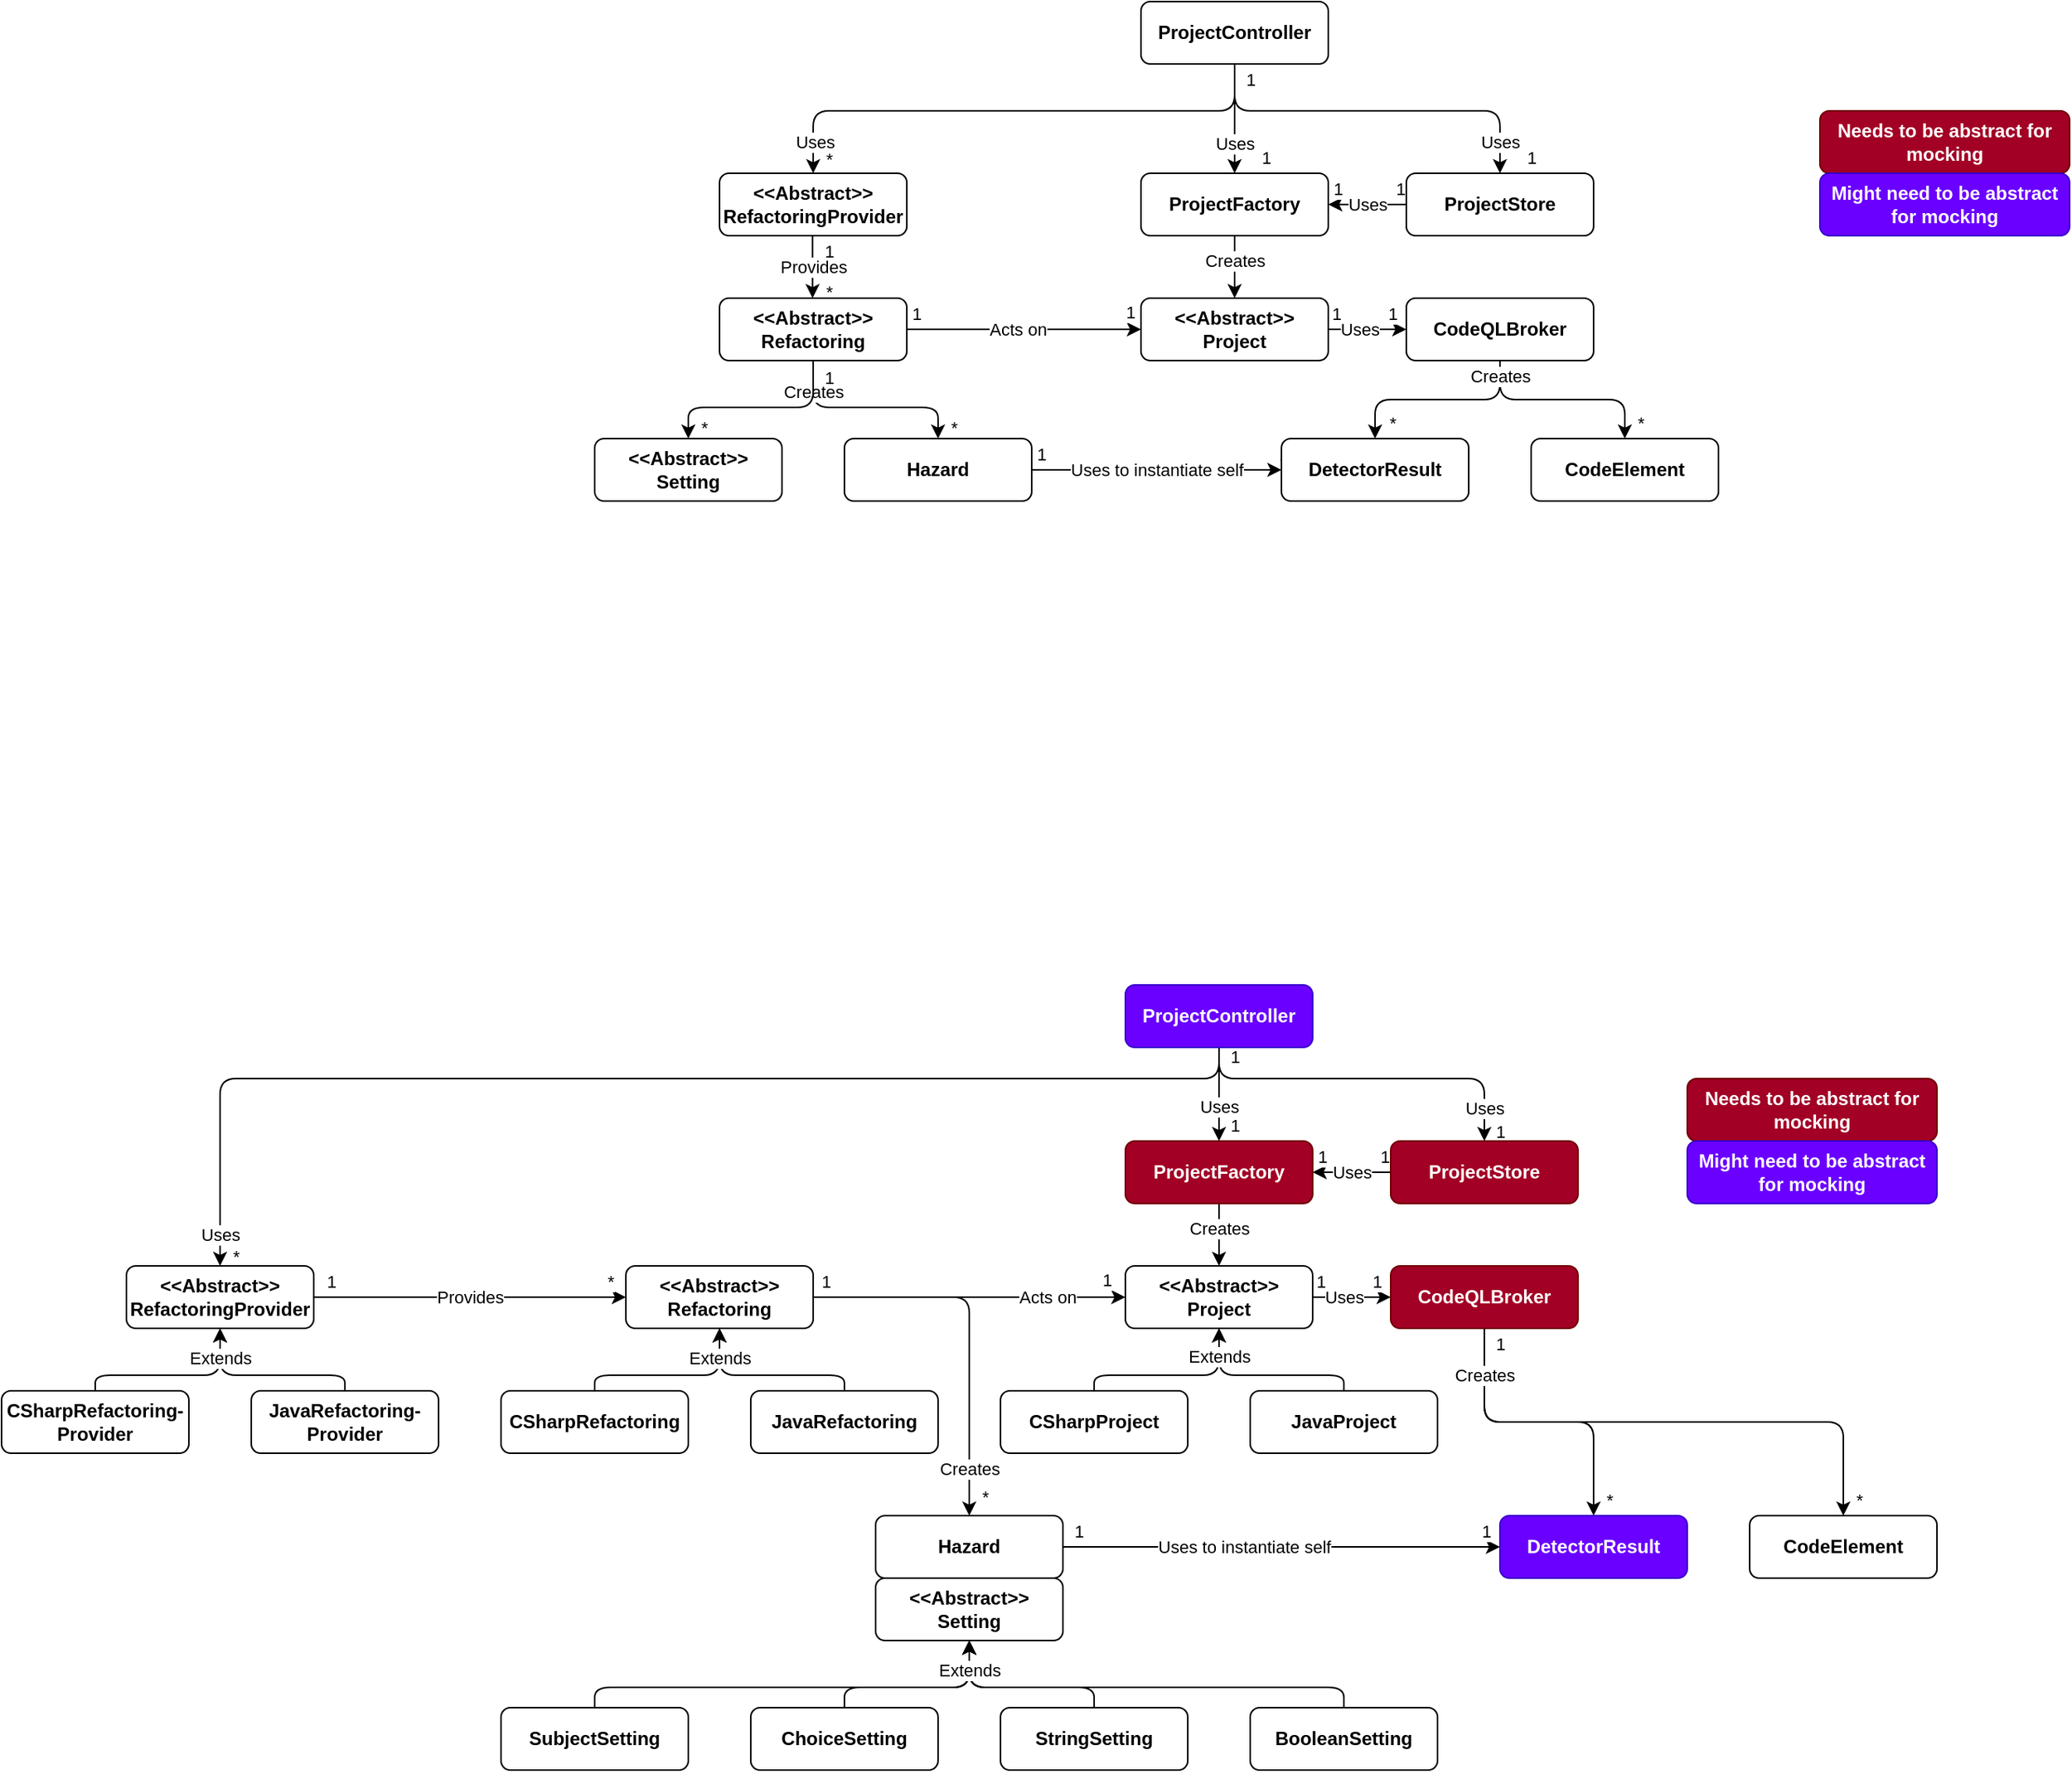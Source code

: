 <mxfile>
    <diagram id="hoA8MpjMFzkr19xr7_QY" name="Page-1">
        <mxGraphModel dx="1559" dy="448" grid="1" gridSize="10" guides="1" tooltips="1" connect="1" arrows="1" fold="1" page="0" pageScale="1" pageWidth="850" pageHeight="1100" background="none" math="0" shadow="0">
            <root>
                <mxCell id="0"/>
                <mxCell id="1" parent="0"/>
                <mxCell id="5oOLR9vKnJUAmYiZIKzD-190" style="edgeStyle=orthogonalEdgeStyle;html=1;" parent="1" source="5" target="5oOLR9vKnJUAmYiZIKzD-96" edge="1">
                    <mxGeometry relative="1" as="geometry"/>
                </mxCell>
                <mxCell id="74" value="*" style="edgeLabel;html=1;align=center;verticalAlign=middle;resizable=0;points=[];" vertex="1" connectable="0" parent="5oOLR9vKnJUAmYiZIKzD-190">
                    <mxGeometry x="0.56" y="2" relative="1" as="geometry">
                        <mxPoint x="7" y="13" as="offset"/>
                    </mxGeometry>
                </mxCell>
                <mxCell id="5oOLR9vKnJUAmYiZIKzD-191" style="edgeStyle=orthogonalEdgeStyle;html=1;" parent="1" source="5" target="5oOLR9vKnJUAmYiZIKzD-97" edge="1">
                    <mxGeometry relative="1" as="geometry"/>
                </mxCell>
                <mxCell id="5oOLR9vKnJUAmYiZIKzD-192" value="Creates" style="edgeLabel;html=1;align=center;verticalAlign=middle;resizable=0;points=[];" parent="5oOLR9vKnJUAmYiZIKzD-191" vertex="1" connectable="0">
                    <mxGeometry x="-0.889" y="1" relative="1" as="geometry">
                        <mxPoint x="-1" y="3" as="offset"/>
                    </mxGeometry>
                </mxCell>
                <mxCell id="75" value="*" style="edgeLabel;html=1;align=center;verticalAlign=middle;resizable=0;points=[];" vertex="1" connectable="0" parent="5oOLR9vKnJUAmYiZIKzD-191">
                    <mxGeometry x="0.717" y="-1" relative="1" as="geometry">
                        <mxPoint x="11" y="8" as="offset"/>
                    </mxGeometry>
                </mxCell>
                <mxCell id="5" value="&lt;b&gt;CodeQLBroker&lt;/b&gt;" style="whiteSpace=wrap;html=1;verticalAlign=middle;rounded=1;" parent="1" vertex="1">
                    <mxGeometry x="370" y="200" width="120" height="40" as="geometry"/>
                </mxCell>
                <mxCell id="19" style="edgeStyle=orthogonalEdgeStyle;html=1;entryX=0.5;entryY=0;entryDx=0;entryDy=0;" parent="1" source="6" target="16" edge="1">
                    <mxGeometry relative="1" as="geometry"/>
                </mxCell>
                <mxCell id="20" value="Uses" style="edgeLabel;html=1;align=center;verticalAlign=middle;resizable=0;points=[];rounded=1;" parent="19" vertex="1" connectable="0">
                    <mxGeometry x="-0.333" y="1" relative="1" as="geometry">
                        <mxPoint x="-1" y="27" as="offset"/>
                    </mxGeometry>
                </mxCell>
                <mxCell id="63" value="1" style="edgeLabel;html=1;align=center;verticalAlign=middle;resizable=0;points=[];" parent="19" vertex="1" connectable="0">
                    <mxGeometry x="0.644" y="1" relative="1" as="geometry">
                        <mxPoint x="19" y="2" as="offset"/>
                    </mxGeometry>
                </mxCell>
                <mxCell id="35" style="edgeStyle=orthogonalEdgeStyle;html=1;entryX=0.5;entryY=0;entryDx=0;entryDy=0;" parent="1" source="6" target="8" edge="1">
                    <mxGeometry relative="1" as="geometry">
                        <Array as="points">
                            <mxPoint x="260" y="80"/>
                            <mxPoint x="430" y="80"/>
                        </Array>
                    </mxGeometry>
                </mxCell>
                <mxCell id="38" value="Uses" style="edgeLabel;html=1;align=center;verticalAlign=middle;resizable=0;points=[];rounded=1;" parent="35" vertex="1" connectable="0">
                    <mxGeometry x="0.774" y="-1" relative="1" as="geometry">
                        <mxPoint x="1" y="7" as="offset"/>
                    </mxGeometry>
                </mxCell>
                <mxCell id="64" value="1" style="edgeLabel;html=1;align=center;verticalAlign=middle;resizable=0;points=[];" parent="35" vertex="1" connectable="0">
                    <mxGeometry x="0.942" y="-1" relative="1" as="geometry">
                        <mxPoint x="21" y="-3" as="offset"/>
                    </mxGeometry>
                </mxCell>
                <mxCell id="47" style="edgeStyle=orthogonalEdgeStyle;html=1;entryX=0.5;entryY=0;entryDx=0;entryDy=0;" parent="1" source="6" target="41" edge="1">
                    <mxGeometry relative="1" as="geometry">
                        <Array as="points">
                            <mxPoint x="260" y="80"/>
                            <mxPoint x="-10" y="80"/>
                        </Array>
                    </mxGeometry>
                </mxCell>
                <mxCell id="48" value="Uses" style="edgeLabel;html=1;align=center;verticalAlign=middle;resizable=0;points=[];" parent="47" vertex="1" connectable="0">
                    <mxGeometry x="0.898" relative="1" as="geometry">
                        <mxPoint x="1" y="-3" as="offset"/>
                    </mxGeometry>
                </mxCell>
                <mxCell id="62" value="1" style="edgeLabel;html=1;align=center;verticalAlign=middle;resizable=0;points=[];" parent="47" vertex="1" connectable="0">
                    <mxGeometry x="-0.984" relative="1" as="geometry">
                        <mxPoint x="10" y="7" as="offset"/>
                    </mxGeometry>
                </mxCell>
                <mxCell id="65" value="*" style="edgeLabel;html=1;align=center;verticalAlign=middle;resizable=0;points=[];" parent="47" vertex="1" connectable="0">
                    <mxGeometry x="0.984" y="3" relative="1" as="geometry">
                        <mxPoint x="7" y="-7" as="offset"/>
                    </mxGeometry>
                </mxCell>
                <mxCell id="6" value="&lt;b&gt;ProjectController&lt;/b&gt;" style="whiteSpace=wrap;html=1;verticalAlign=middle;rounded=1;" parent="1" vertex="1">
                    <mxGeometry x="200" y="10" width="120" height="40" as="geometry"/>
                </mxCell>
                <mxCell id="39" style="edgeStyle=orthogonalEdgeStyle;html=1;" parent="1" source="8" target="16" edge="1">
                    <mxGeometry relative="1" as="geometry"/>
                </mxCell>
                <mxCell id="40" value="Uses" style="edgeLabel;html=1;align=center;verticalAlign=middle;resizable=0;points=[];rounded=1;" parent="39" vertex="1" connectable="0">
                    <mxGeometry x="0.229" y="2" relative="1" as="geometry">
                        <mxPoint x="5" y="-2" as="offset"/>
                    </mxGeometry>
                </mxCell>
                <mxCell id="72" value="1" style="edgeLabel;html=1;align=center;verticalAlign=middle;resizable=0;points=[];" parent="39" vertex="1" connectable="0">
                    <mxGeometry x="-0.813" y="1" relative="1" as="geometry">
                        <mxPoint y="-11" as="offset"/>
                    </mxGeometry>
                </mxCell>
                <mxCell id="73" value="1" style="edgeLabel;html=1;align=center;verticalAlign=middle;resizable=0;points=[];" parent="39" vertex="1" connectable="0">
                    <mxGeometry x="0.773" y="-2" relative="1" as="geometry">
                        <mxPoint y="-8" as="offset"/>
                    </mxGeometry>
                </mxCell>
                <mxCell id="8" value="&lt;b&gt;ProjectStore&lt;/b&gt;" style="whiteSpace=wrap;html=1;verticalAlign=middle;rounded=1;" parent="1" vertex="1">
                    <mxGeometry x="370" y="120" width="120" height="40" as="geometry"/>
                </mxCell>
                <mxCell id="25" value="1" style="edgeStyle=orthogonalEdgeStyle;html=1;entryX=0;entryY=0.5;entryDx=0;entryDy=0;" parent="1" source="9" target="5" edge="1">
                    <mxGeometry relative="1" as="geometry"/>
                </mxCell>
                <mxCell id="27" value="Uses" style="edgeLabel;html=1;align=center;verticalAlign=middle;resizable=0;points=[];rounded=1;" parent="25" vertex="1" connectable="0">
                    <mxGeometry x="0.641" relative="1" as="geometry">
                        <mxPoint x="-21" as="offset"/>
                    </mxGeometry>
                </mxCell>
                <mxCell id="70" value="1" style="edgeLabel;html=1;align=center;verticalAlign=middle;resizable=0;points=[];" parent="25" vertex="1" connectable="0">
                    <mxGeometry x="-0.8" relative="1" as="geometry">
                        <mxPoint y="-10" as="offset"/>
                    </mxGeometry>
                </mxCell>
                <mxCell id="71" value="1" style="edgeLabel;html=1;align=center;verticalAlign=middle;resizable=0;points=[];" parent="25" vertex="1" connectable="0">
                    <mxGeometry x="0.627" y="-1" relative="1" as="geometry">
                        <mxPoint y="-11" as="offset"/>
                    </mxGeometry>
                </mxCell>
                <mxCell id="9" value="&lt;b&gt;&amp;lt;&amp;lt;Abstract&amp;gt;&amp;gt;&lt;br&gt;Project&lt;br&gt;&lt;/b&gt;" style="whiteSpace=wrap;html=1;verticalAlign=middle;rounded=1;" parent="1" vertex="1">
                    <mxGeometry x="200" y="200" width="120" height="40" as="geometry"/>
                </mxCell>
                <mxCell id="21" style="edgeStyle=orthogonalEdgeStyle;html=1;entryX=0.5;entryY=0;entryDx=0;entryDy=0;" parent="1" source="16" target="9" edge="1">
                    <mxGeometry relative="1" as="geometry"/>
                </mxCell>
                <mxCell id="22" value="Creates" style="edgeLabel;html=1;align=center;verticalAlign=middle;resizable=0;points=[];rounded=1;" parent="21" vertex="1" connectable="0">
                    <mxGeometry x="0.25" y="-1" relative="1" as="geometry">
                        <mxPoint x="1" y="-9" as="offset"/>
                    </mxGeometry>
                </mxCell>
                <mxCell id="16" value="&lt;b&gt;ProjectFactory&lt;/b&gt;" style="whiteSpace=wrap;html=1;verticalAlign=middle;rounded=1;" parent="1" vertex="1">
                    <mxGeometry x="200" y="120" width="120" height="40" as="geometry"/>
                </mxCell>
                <mxCell id="5oOLR9vKnJUAmYiZIKzD-193" value="1" style="edgeStyle=orthogonalEdgeStyle;html=1;entryX=0.5;entryY=0;entryDx=0;entryDy=0;" parent="1" edge="1">
                    <mxGeometry x="-0.5" y="10" relative="1" as="geometry">
                        <mxPoint x="-10.4" y="160" as="sourcePoint"/>
                        <mxPoint x="-10.4" y="200" as="targetPoint"/>
                        <mxPoint as="offset"/>
                    </mxGeometry>
                </mxCell>
                <mxCell id="5oOLR9vKnJUAmYiZIKzD-194" value="Provides" style="edgeLabel;html=1;align=center;verticalAlign=middle;resizable=0;points=[];" parent="5oOLR9vKnJUAmYiZIKzD-193" vertex="1" connectable="0">
                    <mxGeometry x="-0.3" relative="1" as="geometry">
                        <mxPoint y="6" as="offset"/>
                    </mxGeometry>
                </mxCell>
                <mxCell id="5oOLR9vKnJUAmYiZIKzD-195" value="*" style="edgeLabel;html=1;align=center;verticalAlign=middle;resizable=0;points=[];" parent="5oOLR9vKnJUAmYiZIKzD-193" vertex="1" connectable="0">
                    <mxGeometry x="0.806" y="1" relative="1" as="geometry">
                        <mxPoint x="9" as="offset"/>
                    </mxGeometry>
                </mxCell>
                <mxCell id="41" value="&lt;b&gt;&amp;lt;&amp;lt;Abstract&amp;gt;&amp;gt;&lt;br&gt;RefactoringProvider&lt;/b&gt;" style="whiteSpace=wrap;html=1;verticalAlign=middle;rounded=1;" parent="1" vertex="1">
                    <mxGeometry x="-70" y="120" width="120" height="40" as="geometry"/>
                </mxCell>
                <mxCell id="60" style="edgeStyle=orthogonalEdgeStyle;html=1;entryX=0;entryY=0.5;entryDx=0;entryDy=0;" parent="1" source="51" target="9" edge="1">
                    <mxGeometry relative="1" as="geometry"/>
                </mxCell>
                <mxCell id="61" value="Acts on" style="edgeLabel;html=1;align=center;verticalAlign=middle;resizable=0;points=[];" parent="60" vertex="1" connectable="0">
                    <mxGeometry x="0.167" y="-2" relative="1" as="geometry">
                        <mxPoint x="-17" y="-2" as="offset"/>
                    </mxGeometry>
                </mxCell>
                <mxCell id="68" value="1" style="edgeLabel;html=1;align=center;verticalAlign=middle;resizable=0;points=[];" parent="60" vertex="1" connectable="0">
                    <mxGeometry x="-0.92" y="-1" relative="1" as="geometry">
                        <mxPoint y="-11" as="offset"/>
                    </mxGeometry>
                </mxCell>
                <mxCell id="69" value="1" style="edgeLabel;html=1;align=center;verticalAlign=middle;resizable=0;points=[];" parent="60" vertex="1" connectable="0">
                    <mxGeometry x="0.82" y="-1" relative="1" as="geometry">
                        <mxPoint x="6" y="-12" as="offset"/>
                    </mxGeometry>
                </mxCell>
                <mxCell id="5oOLR9vKnJUAmYiZIKzD-74" style="edgeStyle=orthogonalEdgeStyle;html=1;entryX=0.5;entryY=0;entryDx=0;entryDy=0;" parent="1" source="51" target="5oOLR9vKnJUAmYiZIKzD-80" edge="1">
                    <mxGeometry relative="1" as="geometry">
                        <mxPoint x="150" y="370" as="targetPoint"/>
                        <Array as="points">
                            <mxPoint x="-10" y="270"/>
                            <mxPoint x="70" y="270"/>
                        </Array>
                    </mxGeometry>
                </mxCell>
                <mxCell id="5oOLR9vKnJUAmYiZIKzD-75" value="Creates" style="edgeLabel;html=1;align=center;verticalAlign=middle;resizable=0;points=[];" parent="5oOLR9vKnJUAmYiZIKzD-74" vertex="1" connectable="0">
                    <mxGeometry x="0.776" y="2" relative="1" as="geometry">
                        <mxPoint x="-82" y="-16" as="offset"/>
                    </mxGeometry>
                </mxCell>
                <mxCell id="5oOLR9vKnJUAmYiZIKzD-76" value="*" style="edgeLabel;html=1;align=center;verticalAlign=middle;resizable=0;points=[];" parent="5oOLR9vKnJUAmYiZIKzD-74" vertex="1" connectable="0">
                    <mxGeometry x="0.894" y="1" relative="1" as="geometry">
                        <mxPoint x="9" as="offset"/>
                    </mxGeometry>
                </mxCell>
                <mxCell id="5oOLR9vKnJUAmYiZIKzD-186" value="1" style="edgeLabel;html=1;align=center;verticalAlign=middle;resizable=0;points=[];" parent="5oOLR9vKnJUAmYiZIKzD-74" vertex="1" connectable="0">
                    <mxGeometry x="-0.919" y="-2" relative="1" as="geometry">
                        <mxPoint x="12" y="5" as="offset"/>
                    </mxGeometry>
                </mxCell>
                <mxCell id="5oOLR9vKnJUAmYiZIKzD-188" style="edgeStyle=orthogonalEdgeStyle;html=1;" parent="1" source="51" target="5oOLR9vKnJUAmYiZIKzD-79" edge="1">
                    <mxGeometry relative="1" as="geometry">
                        <Array as="points">
                            <mxPoint x="-10" y="270"/>
                            <mxPoint x="-90" y="270"/>
                        </Array>
                    </mxGeometry>
                </mxCell>
                <mxCell id="5oOLR9vKnJUAmYiZIKzD-189" value="*" style="edgeLabel;html=1;align=center;verticalAlign=middle;resizable=0;points=[];" parent="5oOLR9vKnJUAmYiZIKzD-188" vertex="1" connectable="0">
                    <mxGeometry x="0.81" y="1" relative="1" as="geometry">
                        <mxPoint x="9" y="5" as="offset"/>
                    </mxGeometry>
                </mxCell>
                <mxCell id="51" value="&lt;b&gt;&amp;lt;&amp;lt;Abstract&amp;gt;&amp;gt;&lt;br&gt;Refactoring&lt;/b&gt;" style="whiteSpace=wrap;html=1;verticalAlign=middle;rounded=1;" parent="1" vertex="1">
                    <mxGeometry x="-70" y="200" width="120" height="40" as="geometry"/>
                </mxCell>
                <mxCell id="5oOLR9vKnJUAmYiZIKzD-77" value="&lt;b&gt;Needs to be abstract for mocking&lt;/b&gt;" style="whiteSpace=wrap;html=1;verticalAlign=middle;rounded=1;fillColor=#a20025;strokeColor=#6F0000;fontColor=#ffffff;" parent="1" vertex="1">
                    <mxGeometry x="635" y="80" width="160" height="40" as="geometry"/>
                </mxCell>
                <mxCell id="5oOLR9vKnJUAmYiZIKzD-78" value="&lt;b&gt;Might need to be abstract for mocking&lt;/b&gt;" style="whiteSpace=wrap;html=1;verticalAlign=middle;rounded=1;fillColor=#6a00ff;strokeColor=#3700CC;fontColor=#ffffff;" parent="1" vertex="1">
                    <mxGeometry x="635" y="120" width="160" height="40" as="geometry"/>
                </mxCell>
                <mxCell id="5oOLR9vKnJUAmYiZIKzD-79" value="&lt;b&gt;&lt;br&gt;&amp;lt;&amp;lt;Abstract&amp;gt;&amp;gt;&lt;br&gt;Setting&lt;br&gt;&lt;br&gt;&lt;/b&gt;" style="whiteSpace=wrap;html=1;verticalAlign=middle;rounded=1;" parent="1" vertex="1">
                    <mxGeometry x="-150" y="290" width="120" height="40" as="geometry"/>
                </mxCell>
                <mxCell id="5oOLR9vKnJUAmYiZIKzD-101" style="edgeStyle=orthogonalEdgeStyle;html=1;entryX=0;entryY=0.5;entryDx=0;entryDy=0;" parent="1" source="5oOLR9vKnJUAmYiZIKzD-80" target="5oOLR9vKnJUAmYiZIKzD-96" edge="1">
                    <mxGeometry relative="1" as="geometry"/>
                </mxCell>
                <mxCell id="5oOLR9vKnJUAmYiZIKzD-102" value="Uses to instantiate self" style="edgeLabel;html=1;align=center;verticalAlign=middle;resizable=0;points=[];" parent="5oOLR9vKnJUAmYiZIKzD-101" vertex="1" connectable="0">
                    <mxGeometry x="-0.171" relative="1" as="geometry">
                        <mxPoint x="13" as="offset"/>
                    </mxGeometry>
                </mxCell>
                <mxCell id="5oOLR9vKnJUAmYiZIKzD-103" value="1" style="edgeLabel;html=1;align=center;verticalAlign=middle;resizable=0;points=[];" parent="5oOLR9vKnJUAmYiZIKzD-101" vertex="1" connectable="0">
                    <mxGeometry x="-0.93" y="2" relative="1" as="geometry">
                        <mxPoint y="-8" as="offset"/>
                    </mxGeometry>
                </mxCell>
                <mxCell id="5oOLR9vKnJUAmYiZIKzD-104" value="1" style="edgeLabel;html=1;align=center;verticalAlign=middle;resizable=0;points=[];" parent="5oOLR9vKnJUAmYiZIKzD-101" vertex="1" connectable="0">
                    <mxGeometry x="0.826" y="1" relative="1" as="geometry">
                        <mxPoint x="15" y="-9" as="offset"/>
                    </mxGeometry>
                </mxCell>
                <mxCell id="5oOLR9vKnJUAmYiZIKzD-80" value="&lt;b&gt;Hazard&lt;/b&gt;" style="whiteSpace=wrap;html=1;verticalAlign=middle;rounded=1;" parent="1" vertex="1">
                    <mxGeometry x="10" y="290" width="120" height="40" as="geometry"/>
                </mxCell>
                <mxCell id="5oOLR9vKnJUAmYiZIKzD-96" value="&lt;b&gt;DetectorResult&lt;/b&gt;" style="whiteSpace=wrap;html=1;verticalAlign=middle;rounded=1;" parent="1" vertex="1">
                    <mxGeometry x="290" y="290" width="120" height="40" as="geometry"/>
                </mxCell>
                <mxCell id="5oOLR9vKnJUAmYiZIKzD-97" value="&lt;b&gt;CodeElement&lt;/b&gt;" style="whiteSpace=wrap;html=1;verticalAlign=middle;rounded=1;" parent="1" vertex="1">
                    <mxGeometry x="450" y="290" width="120" height="40" as="geometry"/>
                </mxCell>
                <mxCell id="5oOLR9vKnJUAmYiZIKzD-108" style="edgeStyle=orthogonalEdgeStyle;html=1;entryX=0.5;entryY=0;entryDx=0;entryDy=0;" parent="1" source="5oOLR9vKnJUAmYiZIKzD-114" target="5oOLR9vKnJUAmYiZIKzD-184" edge="1">
                    <mxGeometry relative="1" as="geometry"/>
                </mxCell>
                <mxCell id="5oOLR9vKnJUAmYiZIKzD-109" value="*" style="edgeLabel;html=1;align=center;verticalAlign=middle;resizable=0;points=[];" parent="5oOLR9vKnJUAmYiZIKzD-108" vertex="1" connectable="0">
                    <mxGeometry x="0.8" y="1" relative="1" as="geometry">
                        <mxPoint x="9" y="9" as="offset"/>
                    </mxGeometry>
                </mxCell>
                <mxCell id="5oOLR9vKnJUAmYiZIKzD-110" style="edgeStyle=orthogonalEdgeStyle;html=1;entryX=0.5;entryY=0;entryDx=0;entryDy=0;" parent="1" source="5oOLR9vKnJUAmYiZIKzD-114" target="5oOLR9vKnJUAmYiZIKzD-185" edge="1">
                    <mxGeometry relative="1" as="geometry">
                        <Array as="points">
                            <mxPoint x="420" y="920"/>
                            <mxPoint x="650" y="920"/>
                        </Array>
                    </mxGeometry>
                </mxCell>
                <mxCell id="5oOLR9vKnJUAmYiZIKzD-111" value="Creates" style="edgeLabel;html=1;align=center;verticalAlign=middle;resizable=0;points=[];" parent="5oOLR9vKnJUAmYiZIKzD-110" vertex="1" connectable="0">
                    <mxGeometry x="-0.891" relative="1" as="geometry">
                        <mxPoint y="11" as="offset"/>
                    </mxGeometry>
                </mxCell>
                <mxCell id="5oOLR9vKnJUAmYiZIKzD-112" value="1" style="edgeLabel;html=1;align=center;verticalAlign=middle;resizable=0;points=[];" parent="5oOLR9vKnJUAmYiZIKzD-110" vertex="1" connectable="0">
                    <mxGeometry x="-0.919" y="-1" relative="1" as="geometry">
                        <mxPoint x="11" y="-4" as="offset"/>
                    </mxGeometry>
                </mxCell>
                <mxCell id="5oOLR9vKnJUAmYiZIKzD-113" value="*" style="edgeLabel;html=1;align=center;verticalAlign=middle;resizable=0;points=[];" parent="5oOLR9vKnJUAmYiZIKzD-110" vertex="1" connectable="0">
                    <mxGeometry x="0.904" y="-2" relative="1" as="geometry">
                        <mxPoint x="12" y="7" as="offset"/>
                    </mxGeometry>
                </mxCell>
                <mxCell id="5oOLR9vKnJUAmYiZIKzD-114" value="&lt;b&gt;CodeQLBroker&lt;/b&gt;" style="whiteSpace=wrap;html=1;verticalAlign=middle;rounded=1;fillColor=#a20025;strokeColor=#6F0000;fontColor=#ffffff;" parent="1" vertex="1">
                    <mxGeometry x="360" y="820" width="120" height="40" as="geometry"/>
                </mxCell>
                <mxCell id="5oOLR9vKnJUAmYiZIKzD-115" style="edgeStyle=orthogonalEdgeStyle;html=1;entryX=0.5;entryY=0;entryDx=0;entryDy=0;" parent="1" source="5oOLR9vKnJUAmYiZIKzD-125" target="5oOLR9vKnJUAmYiZIKzD-143" edge="1">
                    <mxGeometry relative="1" as="geometry"/>
                </mxCell>
                <mxCell id="5oOLR9vKnJUAmYiZIKzD-116" value="Uses" style="edgeLabel;html=1;align=center;verticalAlign=middle;resizable=0;points=[];rounded=1;" parent="5oOLR9vKnJUAmYiZIKzD-115" vertex="1" connectable="0">
                    <mxGeometry x="-0.333" y="1" relative="1" as="geometry">
                        <mxPoint x="-1" y="18" as="offset"/>
                    </mxGeometry>
                </mxCell>
                <mxCell id="5oOLR9vKnJUAmYiZIKzD-117" value="1" style="edgeLabel;html=1;align=center;verticalAlign=middle;resizable=0;points=[];" parent="5oOLR9vKnJUAmYiZIKzD-115" vertex="1" connectable="0">
                    <mxGeometry x="0.644" y="1" relative="1" as="geometry">
                        <mxPoint x="9" as="offset"/>
                    </mxGeometry>
                </mxCell>
                <mxCell id="5oOLR9vKnJUAmYiZIKzD-118" style="edgeStyle=orthogonalEdgeStyle;html=1;entryX=0.5;entryY=0;entryDx=0;entryDy=0;" parent="1" source="5oOLR9vKnJUAmYiZIKzD-125" target="5oOLR9vKnJUAmYiZIKzD-130" edge="1">
                    <mxGeometry relative="1" as="geometry">
                        <Array as="points">
                            <mxPoint x="250" y="700"/>
                            <mxPoint x="420" y="700"/>
                        </Array>
                    </mxGeometry>
                </mxCell>
                <mxCell id="5oOLR9vKnJUAmYiZIKzD-119" value="Uses" style="edgeLabel;html=1;align=center;verticalAlign=middle;resizable=0;points=[];rounded=1;" parent="5oOLR9vKnJUAmYiZIKzD-118" vertex="1" connectable="0">
                    <mxGeometry x="0.774" y="-1" relative="1" as="geometry">
                        <mxPoint x="1" y="5" as="offset"/>
                    </mxGeometry>
                </mxCell>
                <mxCell id="5oOLR9vKnJUAmYiZIKzD-120" value="1" style="edgeLabel;html=1;align=center;verticalAlign=middle;resizable=0;points=[];" parent="5oOLR9vKnJUAmYiZIKzD-118" vertex="1" connectable="0">
                    <mxGeometry x="0.942" y="-1" relative="1" as="geometry">
                        <mxPoint x="11" as="offset"/>
                    </mxGeometry>
                </mxCell>
                <mxCell id="5oOLR9vKnJUAmYiZIKzD-121" style="edgeStyle=orthogonalEdgeStyle;html=1;entryX=0.5;entryY=0;entryDx=0;entryDy=0;" parent="1" source="5oOLR9vKnJUAmYiZIKzD-125" target="5oOLR9vKnJUAmYiZIKzD-148" edge="1">
                    <mxGeometry relative="1" as="geometry">
                        <Array as="points">
                            <mxPoint x="250" y="700"/>
                            <mxPoint x="-390" y="700"/>
                        </Array>
                    </mxGeometry>
                </mxCell>
                <mxCell id="5oOLR9vKnJUAmYiZIKzD-122" value="Uses" style="edgeLabel;html=1;align=center;verticalAlign=middle;resizable=0;points=[];" parent="5oOLR9vKnJUAmYiZIKzD-121" vertex="1" connectable="0">
                    <mxGeometry x="0.898" relative="1" as="geometry">
                        <mxPoint y="20" as="offset"/>
                    </mxGeometry>
                </mxCell>
                <mxCell id="5oOLR9vKnJUAmYiZIKzD-123" value="1" style="edgeLabel;html=1;align=center;verticalAlign=middle;resizable=0;points=[];" parent="5oOLR9vKnJUAmYiZIKzD-121" vertex="1" connectable="0">
                    <mxGeometry x="-0.984" relative="1" as="geometry">
                        <mxPoint x="10" as="offset"/>
                    </mxGeometry>
                </mxCell>
                <mxCell id="5oOLR9vKnJUAmYiZIKzD-124" value="*" style="edgeLabel;html=1;align=center;verticalAlign=middle;resizable=0;points=[];" parent="5oOLR9vKnJUAmYiZIKzD-121" vertex="1" connectable="0">
                    <mxGeometry x="0.984" y="3" relative="1" as="geometry">
                        <mxPoint x="7" as="offset"/>
                    </mxGeometry>
                </mxCell>
                <mxCell id="5oOLR9vKnJUAmYiZIKzD-125" value="&lt;b&gt;ProjectController&lt;/b&gt;" style="whiteSpace=wrap;html=1;verticalAlign=middle;rounded=1;fillColor=#6a00ff;strokeColor=#3700CC;fontColor=#ffffff;" parent="1" vertex="1">
                    <mxGeometry x="190" y="640" width="120" height="40" as="geometry"/>
                </mxCell>
                <mxCell id="5oOLR9vKnJUAmYiZIKzD-126" style="edgeStyle=orthogonalEdgeStyle;html=1;" parent="1" source="5oOLR9vKnJUAmYiZIKzD-130" target="5oOLR9vKnJUAmYiZIKzD-143" edge="1">
                    <mxGeometry relative="1" as="geometry"/>
                </mxCell>
                <mxCell id="5oOLR9vKnJUAmYiZIKzD-127" value="Uses" style="edgeLabel;html=1;align=center;verticalAlign=middle;resizable=0;points=[];rounded=1;" parent="5oOLR9vKnJUAmYiZIKzD-126" vertex="1" connectable="0">
                    <mxGeometry x="0.229" y="2" relative="1" as="geometry">
                        <mxPoint x="5" y="-2" as="offset"/>
                    </mxGeometry>
                </mxCell>
                <mxCell id="5oOLR9vKnJUAmYiZIKzD-128" value="1" style="edgeLabel;html=1;align=center;verticalAlign=middle;resizable=0;points=[];" parent="5oOLR9vKnJUAmYiZIKzD-126" vertex="1" connectable="0">
                    <mxGeometry x="-0.813" y="1" relative="1" as="geometry">
                        <mxPoint y="-11" as="offset"/>
                    </mxGeometry>
                </mxCell>
                <mxCell id="5oOLR9vKnJUAmYiZIKzD-129" value="1" style="edgeLabel;html=1;align=center;verticalAlign=middle;resizable=0;points=[];" parent="5oOLR9vKnJUAmYiZIKzD-126" vertex="1" connectable="0">
                    <mxGeometry x="0.773" y="-2" relative="1" as="geometry">
                        <mxPoint y="-8" as="offset"/>
                    </mxGeometry>
                </mxCell>
                <mxCell id="5oOLR9vKnJUAmYiZIKzD-130" value="&lt;b&gt;ProjectStore&lt;/b&gt;" style="whiteSpace=wrap;html=1;verticalAlign=middle;rounded=1;fillColor=#a20025;strokeColor=#6F0000;fontColor=#ffffff;" parent="1" vertex="1">
                    <mxGeometry x="360" y="740" width="120" height="40" as="geometry"/>
                </mxCell>
                <mxCell id="5oOLR9vKnJUAmYiZIKzD-131" value="1" style="edgeStyle=orthogonalEdgeStyle;html=1;entryX=0;entryY=0.5;entryDx=0;entryDy=0;" parent="1" source="5oOLR9vKnJUAmYiZIKzD-135" target="5oOLR9vKnJUAmYiZIKzD-114" edge="1">
                    <mxGeometry relative="1" as="geometry"/>
                </mxCell>
                <mxCell id="5oOLR9vKnJUAmYiZIKzD-132" value="Uses" style="edgeLabel;html=1;align=center;verticalAlign=middle;resizable=0;points=[];rounded=1;" parent="5oOLR9vKnJUAmYiZIKzD-131" vertex="1" connectable="0">
                    <mxGeometry x="0.641" relative="1" as="geometry">
                        <mxPoint x="-21" as="offset"/>
                    </mxGeometry>
                </mxCell>
                <mxCell id="5oOLR9vKnJUAmYiZIKzD-133" value="1" style="edgeLabel;html=1;align=center;verticalAlign=middle;resizable=0;points=[];" parent="5oOLR9vKnJUAmYiZIKzD-131" vertex="1" connectable="0">
                    <mxGeometry x="-0.8" relative="1" as="geometry">
                        <mxPoint y="-10" as="offset"/>
                    </mxGeometry>
                </mxCell>
                <mxCell id="5oOLR9vKnJUAmYiZIKzD-134" value="1" style="edgeLabel;html=1;align=center;verticalAlign=middle;resizable=0;points=[];" parent="5oOLR9vKnJUAmYiZIKzD-131" vertex="1" connectable="0">
                    <mxGeometry x="0.627" y="-1" relative="1" as="geometry">
                        <mxPoint y="-11" as="offset"/>
                    </mxGeometry>
                </mxCell>
                <mxCell id="5oOLR9vKnJUAmYiZIKzD-135" value="&lt;b&gt;&amp;lt;&amp;lt;Abstract&amp;gt;&amp;gt;&lt;br&gt;Project&lt;br&gt;&lt;/b&gt;" style="whiteSpace=wrap;html=1;verticalAlign=middle;rounded=1;" parent="1" vertex="1">
                    <mxGeometry x="190" y="820" width="120" height="40" as="geometry"/>
                </mxCell>
                <mxCell id="5oOLR9vKnJUAmYiZIKzD-136" style="edgeStyle=orthogonalEdgeStyle;html=1;entryX=0.5;entryY=1;entryDx=0;entryDy=0;" parent="1" source="5oOLR9vKnJUAmYiZIKzD-137" target="5oOLR9vKnJUAmYiZIKzD-135" edge="1">
                    <mxGeometry relative="1" as="geometry">
                        <Array as="points">
                            <mxPoint x="170" y="890"/>
                            <mxPoint x="250" y="890"/>
                        </Array>
                    </mxGeometry>
                </mxCell>
                <mxCell id="5oOLR9vKnJUAmYiZIKzD-137" value="&lt;b&gt;CSharpProject&lt;/b&gt;&lt;b&gt;&lt;br&gt;&lt;/b&gt;" style="whiteSpace=wrap;html=1;verticalAlign=middle;rounded=1;" parent="1" vertex="1">
                    <mxGeometry x="110" y="900" width="120" height="40" as="geometry"/>
                </mxCell>
                <mxCell id="5oOLR9vKnJUAmYiZIKzD-138" style="edgeStyle=orthogonalEdgeStyle;html=1;entryX=0.5;entryY=1;entryDx=0;entryDy=0;" parent="1" source="5oOLR9vKnJUAmYiZIKzD-140" target="5oOLR9vKnJUAmYiZIKzD-135" edge="1">
                    <mxGeometry relative="1" as="geometry">
                        <Array as="points">
                            <mxPoint x="330" y="890"/>
                            <mxPoint x="250" y="890"/>
                        </Array>
                    </mxGeometry>
                </mxCell>
                <mxCell id="5oOLR9vKnJUAmYiZIKzD-139" value="Extends" style="edgeLabel;html=1;align=center;verticalAlign=middle;resizable=0;points=[];rounded=1;" parent="5oOLR9vKnJUAmYiZIKzD-138" vertex="1" connectable="0">
                    <mxGeometry x="0.784" relative="1" as="geometry">
                        <mxPoint y="5" as="offset"/>
                    </mxGeometry>
                </mxCell>
                <mxCell id="5oOLR9vKnJUAmYiZIKzD-140" value="&lt;b&gt;JavaProject&lt;br&gt;&lt;/b&gt;" style="whiteSpace=wrap;html=1;verticalAlign=middle;rounded=1;" parent="1" vertex="1">
                    <mxGeometry x="270" y="900" width="120" height="40" as="geometry"/>
                </mxCell>
                <mxCell id="5oOLR9vKnJUAmYiZIKzD-141" style="edgeStyle=orthogonalEdgeStyle;html=1;entryX=0.5;entryY=0;entryDx=0;entryDy=0;" parent="1" source="5oOLR9vKnJUAmYiZIKzD-143" target="5oOLR9vKnJUAmYiZIKzD-135" edge="1">
                    <mxGeometry relative="1" as="geometry"/>
                </mxCell>
                <mxCell id="5oOLR9vKnJUAmYiZIKzD-142" value="Creates" style="edgeLabel;html=1;align=center;verticalAlign=middle;resizable=0;points=[];rounded=1;" parent="5oOLR9vKnJUAmYiZIKzD-141" vertex="1" connectable="0">
                    <mxGeometry x="0.25" y="-1" relative="1" as="geometry">
                        <mxPoint x="1" y="-9" as="offset"/>
                    </mxGeometry>
                </mxCell>
                <mxCell id="5oOLR9vKnJUAmYiZIKzD-143" value="&lt;b&gt;ProjectFactory&lt;/b&gt;" style="whiteSpace=wrap;html=1;verticalAlign=middle;rounded=1;fillColor=#a20025;strokeColor=#6F0000;fontColor=#ffffff;" parent="1" vertex="1">
                    <mxGeometry x="190" y="740" width="120" height="40" as="geometry"/>
                </mxCell>
                <mxCell id="5oOLR9vKnJUAmYiZIKzD-144" style="edgeStyle=orthogonalEdgeStyle;html=1;entryX=0;entryY=0.5;entryDx=0;entryDy=0;" parent="1" source="5oOLR9vKnJUAmYiZIKzD-148" target="5oOLR9vKnJUAmYiZIKzD-161" edge="1">
                    <mxGeometry relative="1" as="geometry"/>
                </mxCell>
                <mxCell id="5oOLR9vKnJUAmYiZIKzD-145" value="Provides" style="edgeLabel;html=1;align=center;verticalAlign=middle;resizable=0;points=[];" parent="5oOLR9vKnJUAmYiZIKzD-144" vertex="1" connectable="0">
                    <mxGeometry x="0.14" y="-3" relative="1" as="geometry">
                        <mxPoint x="-14" y="-3" as="offset"/>
                    </mxGeometry>
                </mxCell>
                <mxCell id="5oOLR9vKnJUAmYiZIKzD-146" value="1" style="edgeLabel;html=1;align=center;verticalAlign=middle;resizable=0;points=[];" parent="5oOLR9vKnJUAmYiZIKzD-144" vertex="1" connectable="0">
                    <mxGeometry x="-0.876" relative="1" as="geometry">
                        <mxPoint x="-2" y="-10" as="offset"/>
                    </mxGeometry>
                </mxCell>
                <mxCell id="5oOLR9vKnJUAmYiZIKzD-147" value="*" style="edgeLabel;html=1;align=center;verticalAlign=middle;resizable=0;points=[];" parent="5oOLR9vKnJUAmYiZIKzD-144" vertex="1" connectable="0">
                    <mxGeometry x="0.8" y="-1" relative="1" as="geometry">
                        <mxPoint x="10" y="-11" as="offset"/>
                    </mxGeometry>
                </mxCell>
                <mxCell id="5oOLR9vKnJUAmYiZIKzD-148" value="&lt;b&gt;&amp;lt;&amp;lt;Abstract&amp;gt;&amp;gt;&lt;br&gt;RefactoringProvider&lt;/b&gt;" style="whiteSpace=wrap;html=1;verticalAlign=middle;rounded=1;" parent="1" vertex="1">
                    <mxGeometry x="-450" y="820" width="120" height="40" as="geometry"/>
                </mxCell>
                <mxCell id="5oOLR9vKnJUAmYiZIKzD-149" style="edgeStyle=orthogonalEdgeStyle;html=1;entryX=0.5;entryY=1;entryDx=0;entryDy=0;" parent="1" source="5oOLR9vKnJUAmYiZIKzD-150" target="5oOLR9vKnJUAmYiZIKzD-148" edge="1">
                    <mxGeometry relative="1" as="geometry">
                        <Array as="points">
                            <mxPoint x="-470" y="890"/>
                            <mxPoint x="-390" y="890"/>
                        </Array>
                    </mxGeometry>
                </mxCell>
                <mxCell id="5oOLR9vKnJUAmYiZIKzD-150" value="&lt;b&gt;CSharpRefactoring-Provider&lt;/b&gt;" style="whiteSpace=wrap;html=1;verticalAlign=middle;rounded=1;" parent="1" vertex="1">
                    <mxGeometry x="-530" y="900" width="120" height="40" as="geometry"/>
                </mxCell>
                <mxCell id="5oOLR9vKnJUAmYiZIKzD-151" style="edgeStyle=orthogonalEdgeStyle;html=1;entryX=0.5;entryY=1;entryDx=0;entryDy=0;" parent="1" source="5oOLR9vKnJUAmYiZIKzD-153" target="5oOLR9vKnJUAmYiZIKzD-148" edge="1">
                    <mxGeometry relative="1" as="geometry">
                        <Array as="points">
                            <mxPoint x="-310" y="890"/>
                            <mxPoint x="-390" y="890"/>
                        </Array>
                    </mxGeometry>
                </mxCell>
                <mxCell id="5oOLR9vKnJUAmYiZIKzD-152" value="Extends" style="edgeLabel;html=1;align=center;verticalAlign=middle;resizable=0;points=[];" parent="5oOLR9vKnJUAmYiZIKzD-151" vertex="1" connectable="0">
                    <mxGeometry x="0.694" relative="1" as="geometry">
                        <mxPoint as="offset"/>
                    </mxGeometry>
                </mxCell>
                <mxCell id="5oOLR9vKnJUAmYiZIKzD-153" value="&lt;b&gt;JavaRefactoring-Provider&lt;/b&gt;" style="whiteSpace=wrap;html=1;verticalAlign=middle;rounded=1;" parent="1" vertex="1">
                    <mxGeometry x="-370" y="900" width="120" height="40" as="geometry"/>
                </mxCell>
                <mxCell id="5oOLR9vKnJUAmYiZIKzD-154" style="edgeStyle=orthogonalEdgeStyle;html=1;entryX=0;entryY=0.5;entryDx=0;entryDy=0;" parent="1" source="5oOLR9vKnJUAmYiZIKzD-161" target="5oOLR9vKnJUAmYiZIKzD-135" edge="1">
                    <mxGeometry relative="1" as="geometry"/>
                </mxCell>
                <mxCell id="5oOLR9vKnJUAmYiZIKzD-155" value="Acts on" style="edgeLabel;html=1;align=center;verticalAlign=middle;resizable=0;points=[];" parent="5oOLR9vKnJUAmYiZIKzD-154" vertex="1" connectable="0">
                    <mxGeometry x="0.167" y="-2" relative="1" as="geometry">
                        <mxPoint x="33" y="-2" as="offset"/>
                    </mxGeometry>
                </mxCell>
                <mxCell id="5oOLR9vKnJUAmYiZIKzD-156" value="1" style="edgeLabel;html=1;align=center;verticalAlign=middle;resizable=0;points=[];" parent="5oOLR9vKnJUAmYiZIKzD-154" vertex="1" connectable="0">
                    <mxGeometry x="-0.92" y="-1" relative="1" as="geometry">
                        <mxPoint y="-11" as="offset"/>
                    </mxGeometry>
                </mxCell>
                <mxCell id="5oOLR9vKnJUAmYiZIKzD-157" value="1" style="edgeLabel;html=1;align=center;verticalAlign=middle;resizable=0;points=[];" parent="5oOLR9vKnJUAmYiZIKzD-154" vertex="1" connectable="0">
                    <mxGeometry x="0.82" y="-1" relative="1" as="geometry">
                        <mxPoint x="6" y="-12" as="offset"/>
                    </mxGeometry>
                </mxCell>
                <mxCell id="5oOLR9vKnJUAmYiZIKzD-158" style="edgeStyle=orthogonalEdgeStyle;html=1;entryX=0.5;entryY=0;entryDx=0;entryDy=0;" parent="1" source="5oOLR9vKnJUAmYiZIKzD-161" target="5oOLR9vKnJUAmYiZIKzD-174" edge="1">
                    <mxGeometry relative="1" as="geometry">
                        <mxPoint x="90" y="990" as="targetPoint"/>
                    </mxGeometry>
                </mxCell>
                <mxCell id="5oOLR9vKnJUAmYiZIKzD-159" value="Creates" style="edgeLabel;html=1;align=center;verticalAlign=middle;resizable=0;points=[];" parent="5oOLR9vKnJUAmYiZIKzD-158" vertex="1" connectable="0">
                    <mxGeometry x="0.776" y="2" relative="1" as="geometry">
                        <mxPoint x="-2" y="-3" as="offset"/>
                    </mxGeometry>
                </mxCell>
                <mxCell id="5oOLR9vKnJUAmYiZIKzD-160" value="*" style="edgeLabel;html=1;align=center;verticalAlign=middle;resizable=0;points=[];" parent="5oOLR9vKnJUAmYiZIKzD-158" vertex="1" connectable="0">
                    <mxGeometry x="0.894" y="1" relative="1" as="geometry">
                        <mxPoint x="9" as="offset"/>
                    </mxGeometry>
                </mxCell>
                <mxCell id="5oOLR9vKnJUAmYiZIKzD-161" value="&lt;b&gt;&amp;lt;&amp;lt;Abstract&amp;gt;&amp;gt;&lt;br&gt;Refactoring&lt;/b&gt;" style="whiteSpace=wrap;html=1;verticalAlign=middle;rounded=1;" parent="1" vertex="1">
                    <mxGeometry x="-130" y="820" width="120" height="40" as="geometry"/>
                </mxCell>
                <mxCell id="5oOLR9vKnJUAmYiZIKzD-162" style="edgeStyle=orthogonalEdgeStyle;html=1;" parent="1" source="5oOLR9vKnJUAmYiZIKzD-163" target="5oOLR9vKnJUAmYiZIKzD-161" edge="1">
                    <mxGeometry relative="1" as="geometry">
                        <Array as="points">
                            <mxPoint x="-150" y="890"/>
                            <mxPoint x="-70" y="890"/>
                        </Array>
                    </mxGeometry>
                </mxCell>
                <mxCell id="5oOLR9vKnJUAmYiZIKzD-163" value="&lt;b&gt;CSharpRefactoring&lt;/b&gt;" style="whiteSpace=wrap;html=1;verticalAlign=middle;rounded=1;" parent="1" vertex="1">
                    <mxGeometry x="-210" y="900" width="120" height="40" as="geometry"/>
                </mxCell>
                <mxCell id="5oOLR9vKnJUAmYiZIKzD-164" style="edgeStyle=orthogonalEdgeStyle;html=1;" parent="1" source="5oOLR9vKnJUAmYiZIKzD-166" edge="1">
                    <mxGeometry relative="1" as="geometry">
                        <mxPoint x="-70" y="860" as="targetPoint"/>
                        <Array as="points">
                            <mxPoint x="10" y="890"/>
                            <mxPoint x="-70" y="890"/>
                        </Array>
                    </mxGeometry>
                </mxCell>
                <mxCell id="5oOLR9vKnJUAmYiZIKzD-165" value="Extends" style="edgeLabel;html=1;align=center;verticalAlign=middle;resizable=0;points=[];" parent="5oOLR9vKnJUAmYiZIKzD-164" vertex="1" connectable="0">
                    <mxGeometry x="0.68" y="1" relative="1" as="geometry">
                        <mxPoint x="1" as="offset"/>
                    </mxGeometry>
                </mxCell>
                <mxCell id="5oOLR9vKnJUAmYiZIKzD-166" value="&lt;b&gt;JavaRefactoring&lt;/b&gt;" style="whiteSpace=wrap;html=1;verticalAlign=middle;rounded=1;" parent="1" vertex="1">
                    <mxGeometry x="-50" y="900" width="120" height="40" as="geometry"/>
                </mxCell>
                <mxCell id="5oOLR9vKnJUAmYiZIKzD-167" value="&lt;b&gt;Needs to be abstract for mocking&lt;/b&gt;" style="whiteSpace=wrap;html=1;verticalAlign=middle;rounded=1;fillColor=#a20025;strokeColor=#6F0000;fontColor=#ffffff;" parent="1" vertex="1">
                    <mxGeometry x="550" y="700" width="160" height="40" as="geometry"/>
                </mxCell>
                <mxCell id="5oOLR9vKnJUAmYiZIKzD-168" value="&lt;b&gt;Might need to be abstract for mocking&lt;/b&gt;" style="whiteSpace=wrap;html=1;verticalAlign=middle;rounded=1;fillColor=#6a00ff;strokeColor=#3700CC;fontColor=#ffffff;" parent="1" vertex="1">
                    <mxGeometry x="550" y="740" width="160" height="40" as="geometry"/>
                </mxCell>
                <mxCell id="5oOLR9vKnJUAmYiZIKzD-169" value="&lt;b&gt;&lt;br&gt;&amp;lt;&amp;lt;Abstract&amp;gt;&amp;gt;&lt;br&gt;Setting&lt;br&gt;&lt;br&gt;&lt;/b&gt;" style="whiteSpace=wrap;html=1;verticalAlign=middle;rounded=1;" parent="1" vertex="1">
                    <mxGeometry x="30" y="1020" width="120" height="40" as="geometry"/>
                </mxCell>
                <mxCell id="5oOLR9vKnJUAmYiZIKzD-170" style="edgeStyle=orthogonalEdgeStyle;html=1;entryX=0;entryY=0.5;entryDx=0;entryDy=0;" parent="1" source="5oOLR9vKnJUAmYiZIKzD-174" target="5oOLR9vKnJUAmYiZIKzD-184" edge="1">
                    <mxGeometry relative="1" as="geometry"/>
                </mxCell>
                <mxCell id="5oOLR9vKnJUAmYiZIKzD-171" value="Uses to instantiate self" style="edgeLabel;html=1;align=center;verticalAlign=middle;resizable=0;points=[];" parent="5oOLR9vKnJUAmYiZIKzD-170" vertex="1" connectable="0">
                    <mxGeometry x="-0.171" relative="1" as="geometry">
                        <mxPoint as="offset"/>
                    </mxGeometry>
                </mxCell>
                <mxCell id="5oOLR9vKnJUAmYiZIKzD-172" value="1" style="edgeLabel;html=1;align=center;verticalAlign=middle;resizable=0;points=[];" parent="5oOLR9vKnJUAmYiZIKzD-170" vertex="1" connectable="0">
                    <mxGeometry x="-0.93" y="2" relative="1" as="geometry">
                        <mxPoint y="-8" as="offset"/>
                    </mxGeometry>
                </mxCell>
                <mxCell id="5oOLR9vKnJUAmYiZIKzD-173" value="1" style="edgeLabel;html=1;align=center;verticalAlign=middle;resizable=0;points=[];" parent="5oOLR9vKnJUAmYiZIKzD-170" vertex="1" connectable="0">
                    <mxGeometry x="0.826" y="1" relative="1" as="geometry">
                        <mxPoint x="15" y="-9" as="offset"/>
                    </mxGeometry>
                </mxCell>
                <mxCell id="5oOLR9vKnJUAmYiZIKzD-174" value="&lt;b&gt;Hazard&lt;/b&gt;" style="whiteSpace=wrap;html=1;verticalAlign=middle;rounded=1;" parent="1" vertex="1">
                    <mxGeometry x="30" y="980" width="120" height="40" as="geometry"/>
                </mxCell>
                <mxCell id="5oOLR9vKnJUAmYiZIKzD-175" style="edgeStyle=orthogonalEdgeStyle;html=1;entryX=0.5;entryY=1;entryDx=0;entryDy=0;" parent="1" source="5oOLR9vKnJUAmYiZIKzD-176" target="5oOLR9vKnJUAmYiZIKzD-169" edge="1">
                    <mxGeometry relative="1" as="geometry">
                        <Array as="points">
                            <mxPoint x="-150" y="1090"/>
                            <mxPoint x="90" y="1090"/>
                        </Array>
                    </mxGeometry>
                </mxCell>
                <mxCell id="5oOLR9vKnJUAmYiZIKzD-176" value="&lt;b&gt;&lt;br&gt;SubjectSetting&lt;br&gt;&lt;br&gt;&lt;/b&gt;" style="whiteSpace=wrap;html=1;verticalAlign=middle;rounded=1;" parent="1" vertex="1">
                    <mxGeometry x="-210" y="1102.97" width="120" height="40" as="geometry"/>
                </mxCell>
                <mxCell id="5oOLR9vKnJUAmYiZIKzD-177" style="edgeStyle=orthogonalEdgeStyle;html=1;entryX=0.5;entryY=1;entryDx=0;entryDy=0;" parent="1" source="5oOLR9vKnJUAmYiZIKzD-178" target="5oOLR9vKnJUAmYiZIKzD-169" edge="1">
                    <mxGeometry relative="1" as="geometry">
                        <Array as="points">
                            <mxPoint x="10" y="1090"/>
                            <mxPoint x="90" y="1090"/>
                        </Array>
                    </mxGeometry>
                </mxCell>
                <mxCell id="5oOLR9vKnJUAmYiZIKzD-178" value="&lt;b&gt;&lt;br&gt;ChoiceSetting&lt;br&gt;&lt;br&gt;&lt;/b&gt;" style="whiteSpace=wrap;html=1;verticalAlign=middle;rounded=1;" parent="1" vertex="1">
                    <mxGeometry x="-50" y="1102.97" width="120" height="40" as="geometry"/>
                </mxCell>
                <mxCell id="5oOLR9vKnJUAmYiZIKzD-179" style="edgeStyle=orthogonalEdgeStyle;html=1;entryX=0.5;entryY=1;entryDx=0;entryDy=0;" parent="1" source="5oOLR9vKnJUAmYiZIKzD-180" target="5oOLR9vKnJUAmYiZIKzD-169" edge="1">
                    <mxGeometry relative="1" as="geometry">
                        <Array as="points">
                            <mxPoint x="170" y="1090"/>
                            <mxPoint x="90" y="1090"/>
                        </Array>
                    </mxGeometry>
                </mxCell>
                <mxCell id="5oOLR9vKnJUAmYiZIKzD-180" value="&lt;b&gt;&lt;br&gt;StringSetting&lt;br&gt;&lt;br&gt;&lt;/b&gt;" style="whiteSpace=wrap;html=1;verticalAlign=middle;rounded=1;" parent="1" vertex="1">
                    <mxGeometry x="110" y="1102.97" width="120" height="40" as="geometry"/>
                </mxCell>
                <mxCell id="5oOLR9vKnJUAmYiZIKzD-181" style="edgeStyle=orthogonalEdgeStyle;html=1;" parent="1" source="5oOLR9vKnJUAmYiZIKzD-183" target="5oOLR9vKnJUAmYiZIKzD-169" edge="1">
                    <mxGeometry relative="1" as="geometry">
                        <Array as="points">
                            <mxPoint x="330" y="1090"/>
                            <mxPoint x="90" y="1090"/>
                        </Array>
                    </mxGeometry>
                </mxCell>
                <mxCell id="5oOLR9vKnJUAmYiZIKzD-182" value="Extends" style="edgeLabel;html=1;align=center;verticalAlign=middle;resizable=0;points=[];" parent="5oOLR9vKnJUAmYiZIKzD-181" vertex="1" connectable="0">
                    <mxGeometry x="0.907" y="-2" relative="1" as="geometry">
                        <mxPoint x="-2" y="6" as="offset"/>
                    </mxGeometry>
                </mxCell>
                <mxCell id="5oOLR9vKnJUAmYiZIKzD-183" value="&lt;b&gt;&lt;br&gt;BooleanSetting&lt;br&gt;&lt;br&gt;&lt;/b&gt;" style="whiteSpace=wrap;html=1;verticalAlign=middle;rounded=1;" parent="1" vertex="1">
                    <mxGeometry x="270" y="1102.97" width="120" height="40" as="geometry"/>
                </mxCell>
                <mxCell id="5oOLR9vKnJUAmYiZIKzD-184" value="&lt;b&gt;DetectorResult&lt;/b&gt;" style="whiteSpace=wrap;html=1;verticalAlign=middle;rounded=1;fillColor=#6a00ff;strokeColor=#3700CC;fontColor=#ffffff;" parent="1" vertex="1">
                    <mxGeometry x="430" y="980" width="120" height="40" as="geometry"/>
                </mxCell>
                <mxCell id="5oOLR9vKnJUAmYiZIKzD-185" value="&lt;b&gt;CodeElement&lt;/b&gt;" style="whiteSpace=wrap;html=1;verticalAlign=middle;rounded=1;" parent="1" vertex="1">
                    <mxGeometry x="590" y="980" width="120" height="40" as="geometry"/>
                </mxCell>
            </root>
        </mxGraphModel>
    </diagram>
    <diagram id="sMTqu3-UdaIm1l6xLuO0" name="Page-2">
        <mxGraphModel dx="1145" dy="541" grid="1" gridSize="10" guides="1" tooltips="1" connect="1" arrows="1" fold="1" page="1" pageScale="1" pageWidth="850" pageHeight="1100" math="0" shadow="0">
            <root>
                <mxCell id="V8kkUbAY5YG-7zeg4i0O-0"/>
                <mxCell id="V8kkUbAY5YG-7zeg4i0O-1" parent="V8kkUbAY5YG-7zeg4i0O-0"/>
                <mxCell id="a7iq_AWl3Gx2HnNHfcCI-7" style="edgeStyle=orthogonalEdgeStyle;html=1;entryX=0.5;entryY=0;entryDx=0;entryDy=0;" parent="V8kkUbAY5YG-7zeg4i0O-1" source="a7iq_AWl3Gx2HnNHfcCI-0" target="a7iq_AWl3Gx2HnNHfcCI-1" edge="1">
                    <mxGeometry relative="1" as="geometry"/>
                </mxCell>
                <mxCell id="a7iq_AWl3Gx2HnNHfcCI-8" value="Creates" style="edgeLabel;html=1;align=center;verticalAlign=middle;resizable=0;points=[];" parent="a7iq_AWl3Gx2HnNHfcCI-7" vertex="1" connectable="0">
                    <mxGeometry x="-0.125" y="2" relative="1" as="geometry">
                        <mxPoint x="-5" y="-2" as="offset"/>
                    </mxGeometry>
                </mxCell>
                <mxCell id="a7iq_AWl3Gx2HnNHfcCI-0" value="&lt;b&gt;&amp;lt;&amp;lt;Abstract&amp;gt;&amp;gt;&lt;br&gt;Project&lt;br&gt;&lt;/b&gt;" style="whiteSpace=wrap;html=1;verticalAlign=middle;rounded=1;" parent="V8kkUbAY5YG-7zeg4i0O-1" vertex="1">
                    <mxGeometry x="200" y="160" width="120" height="40" as="geometry"/>
                </mxCell>
                <mxCell id="a7iq_AWl3Gx2HnNHfcCI-17" style="edgeStyle=orthogonalEdgeStyle;html=1;entryX=0;entryY=0.5;entryDx=0;entryDy=0;" parent="V8kkUbAY5YG-7zeg4i0O-1" source="a7iq_AWl3Gx2HnNHfcCI-1" target="a7iq_AWl3Gx2HnNHfcCI-11" edge="1">
                    <mxGeometry relative="1" as="geometry"/>
                </mxCell>
                <mxCell id="a7iq_AWl3Gx2HnNHfcCI-18" value="Contains" style="edgeLabel;html=1;align=center;verticalAlign=middle;resizable=0;points=[];" parent="a7iq_AWl3Gx2HnNHfcCI-17" vertex="1" connectable="0">
                    <mxGeometry x="0.214" y="-1" relative="1" as="geometry">
                        <mxPoint x="-22" y="-1" as="offset"/>
                    </mxGeometry>
                </mxCell>
                <mxCell id="a7iq_AWl3Gx2HnNHfcCI-1" value="&lt;b&gt;&amp;lt;&amp;lt;Abstract&amp;gt;&amp;gt;&lt;br&gt;Refactoring&lt;br&gt;&lt;/b&gt;" style="whiteSpace=wrap;html=1;verticalAlign=middle;rounded=1;" parent="V8kkUbAY5YG-7zeg4i0O-1" vertex="1">
                    <mxGeometry x="200" y="240" width="120" height="40" as="geometry"/>
                </mxCell>
                <mxCell id="a7iq_AWl3Gx2HnNHfcCI-4" style="edgeStyle=orthogonalEdgeStyle;html=1;entryX=0.5;entryY=1;entryDx=0;entryDy=0;" parent="V8kkUbAY5YG-7zeg4i0O-1" source="a7iq_AWl3Gx2HnNHfcCI-2" target="a7iq_AWl3Gx2HnNHfcCI-1" edge="1">
                    <mxGeometry relative="1" as="geometry">
                        <Array as="points">
                            <mxPoint x="180" y="310"/>
                            <mxPoint x="260" y="310"/>
                        </Array>
                    </mxGeometry>
                </mxCell>
                <mxCell id="a7iq_AWl3Gx2HnNHfcCI-2" value="&lt;b&gt;RemoveClass-Refactoring&lt;br&gt;&lt;/b&gt;" style="whiteSpace=wrap;html=1;verticalAlign=middle;rounded=1;" parent="V8kkUbAY5YG-7zeg4i0O-1" vertex="1">
                    <mxGeometry x="120" y="320" width="120" height="40" as="geometry"/>
                </mxCell>
                <mxCell id="a7iq_AWl3Gx2HnNHfcCI-5" style="edgeStyle=orthogonalEdgeStyle;html=1;entryX=0.5;entryY=1;entryDx=0;entryDy=0;" parent="V8kkUbAY5YG-7zeg4i0O-1" source="a7iq_AWl3Gx2HnNHfcCI-3" target="a7iq_AWl3Gx2HnNHfcCI-1" edge="1">
                    <mxGeometry relative="1" as="geometry">
                        <Array as="points">
                            <mxPoint x="340" y="310"/>
                            <mxPoint x="260" y="310"/>
                        </Array>
                    </mxGeometry>
                </mxCell>
                <mxCell id="a7iq_AWl3Gx2HnNHfcCI-6" value="Extends" style="edgeLabel;html=1;align=center;verticalAlign=middle;resizable=0;points=[];" parent="a7iq_AWl3Gx2HnNHfcCI-5" vertex="1" connectable="0">
                    <mxGeometry x="0.678" y="-2" relative="1" as="geometry">
                        <mxPoint x="-2" y="-2" as="offset"/>
                    </mxGeometry>
                </mxCell>
                <mxCell id="a7iq_AWl3Gx2HnNHfcCI-3" value="&lt;b&gt;ExtractMethod-&lt;br&gt;Refactoring&lt;br&gt;&lt;/b&gt;" style="whiteSpace=wrap;html=1;verticalAlign=middle;rounded=1;" parent="V8kkUbAY5YG-7zeg4i0O-1" vertex="1">
                    <mxGeometry x="280" y="320" width="120" height="40" as="geometry"/>
                </mxCell>
                <mxCell id="a7iq_AWl3Gx2HnNHfcCI-19" style="edgeStyle=orthogonalEdgeStyle;html=1;entryX=1;entryY=0.5;entryDx=0;entryDy=0;" parent="V8kkUbAY5YG-7zeg4i0O-1" source="a7iq_AWl3Gx2HnNHfcCI-11" target="a7iq_AWl3Gx2HnNHfcCI-0" edge="1">
                    <mxGeometry relative="1" as="geometry">
                        <Array as="points">
                            <mxPoint x="580" y="180"/>
                        </Array>
                    </mxGeometry>
                </mxCell>
                <mxCell id="a7iq_AWl3Gx2HnNHfcCI-20" value="Acts on" style="edgeLabel;html=1;align=center;verticalAlign=middle;resizable=0;points=[];" parent="a7iq_AWl3Gx2HnNHfcCI-19" vertex="1" connectable="0">
                    <mxGeometry x="0.444" y="2" relative="1" as="geometry">
                        <mxPoint x="11" y="-2" as="offset"/>
                    </mxGeometry>
                </mxCell>
                <mxCell id="a7iq_AWl3Gx2HnNHfcCI-11" value="&lt;b&gt;&amp;lt;&amp;lt;Abstract&amp;gt;&amp;gt;&lt;br&gt;Microstep&lt;br&gt;&lt;/b&gt;" style="whiteSpace=wrap;html=1;verticalAlign=middle;rounded=1;" parent="V8kkUbAY5YG-7zeg4i0O-1" vertex="1">
                    <mxGeometry x="520" y="240" width="120" height="40" as="geometry"/>
                </mxCell>
                <mxCell id="a7iq_AWl3Gx2HnNHfcCI-14" style="edgeStyle=orthogonalEdgeStyle;html=1;entryX=0.5;entryY=1;entryDx=0;entryDy=0;" parent="V8kkUbAY5YG-7zeg4i0O-1" source="a7iq_AWl3Gx2HnNHfcCI-12" target="a7iq_AWl3Gx2HnNHfcCI-11" edge="1">
                    <mxGeometry relative="1" as="geometry">
                        <Array as="points">
                            <mxPoint x="500" y="310"/>
                            <mxPoint x="580" y="310"/>
                        </Array>
                    </mxGeometry>
                </mxCell>
                <mxCell id="a7iq_AWl3Gx2HnNHfcCI-12" value="&lt;b&gt;RemoveClass-&lt;br&gt;Microstep&lt;br&gt;&lt;/b&gt;" style="whiteSpace=wrap;html=1;verticalAlign=middle;rounded=1;" parent="V8kkUbAY5YG-7zeg4i0O-1" vertex="1">
                    <mxGeometry x="440" y="320" width="120" height="40" as="geometry"/>
                </mxCell>
                <mxCell id="a7iq_AWl3Gx2HnNHfcCI-15" style="edgeStyle=orthogonalEdgeStyle;html=1;" parent="V8kkUbAY5YG-7zeg4i0O-1" source="a7iq_AWl3Gx2HnNHfcCI-13" target="a7iq_AWl3Gx2HnNHfcCI-11" edge="1">
                    <mxGeometry relative="1" as="geometry">
                        <Array as="points">
                            <mxPoint x="660" y="310"/>
                            <mxPoint x="580" y="310"/>
                        </Array>
                    </mxGeometry>
                </mxCell>
                <mxCell id="a7iq_AWl3Gx2HnNHfcCI-16" value="Extends" style="edgeLabel;html=1;align=center;verticalAlign=middle;resizable=0;points=[];" parent="a7iq_AWl3Gx2HnNHfcCI-15" vertex="1" connectable="0">
                    <mxGeometry x="0.66" relative="1" as="geometry">
                        <mxPoint y="-3" as="offset"/>
                    </mxGeometry>
                </mxCell>
                <mxCell id="a7iq_AWl3Gx2HnNHfcCI-13" value="&lt;b&gt;AddClass-&lt;br&gt;Microstep&lt;br&gt;&lt;/b&gt;" style="whiteSpace=wrap;html=1;verticalAlign=middle;rounded=1;" parent="V8kkUbAY5YG-7zeg4i0O-1" vertex="1">
                    <mxGeometry x="600" y="320" width="120" height="40" as="geometry"/>
                </mxCell>
            </root>
        </mxGraphModel>
    </diagram>
</mxfile>